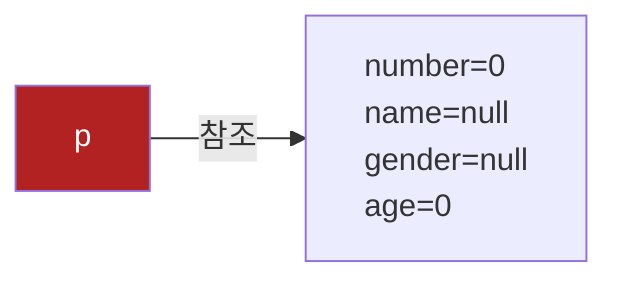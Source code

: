 graph LR
    a[p]
    b[number=0\nname=null\ngender=null\nage=0]
    a-->|참조| b

style a fill:firebrick,color:white
style b text-align:left